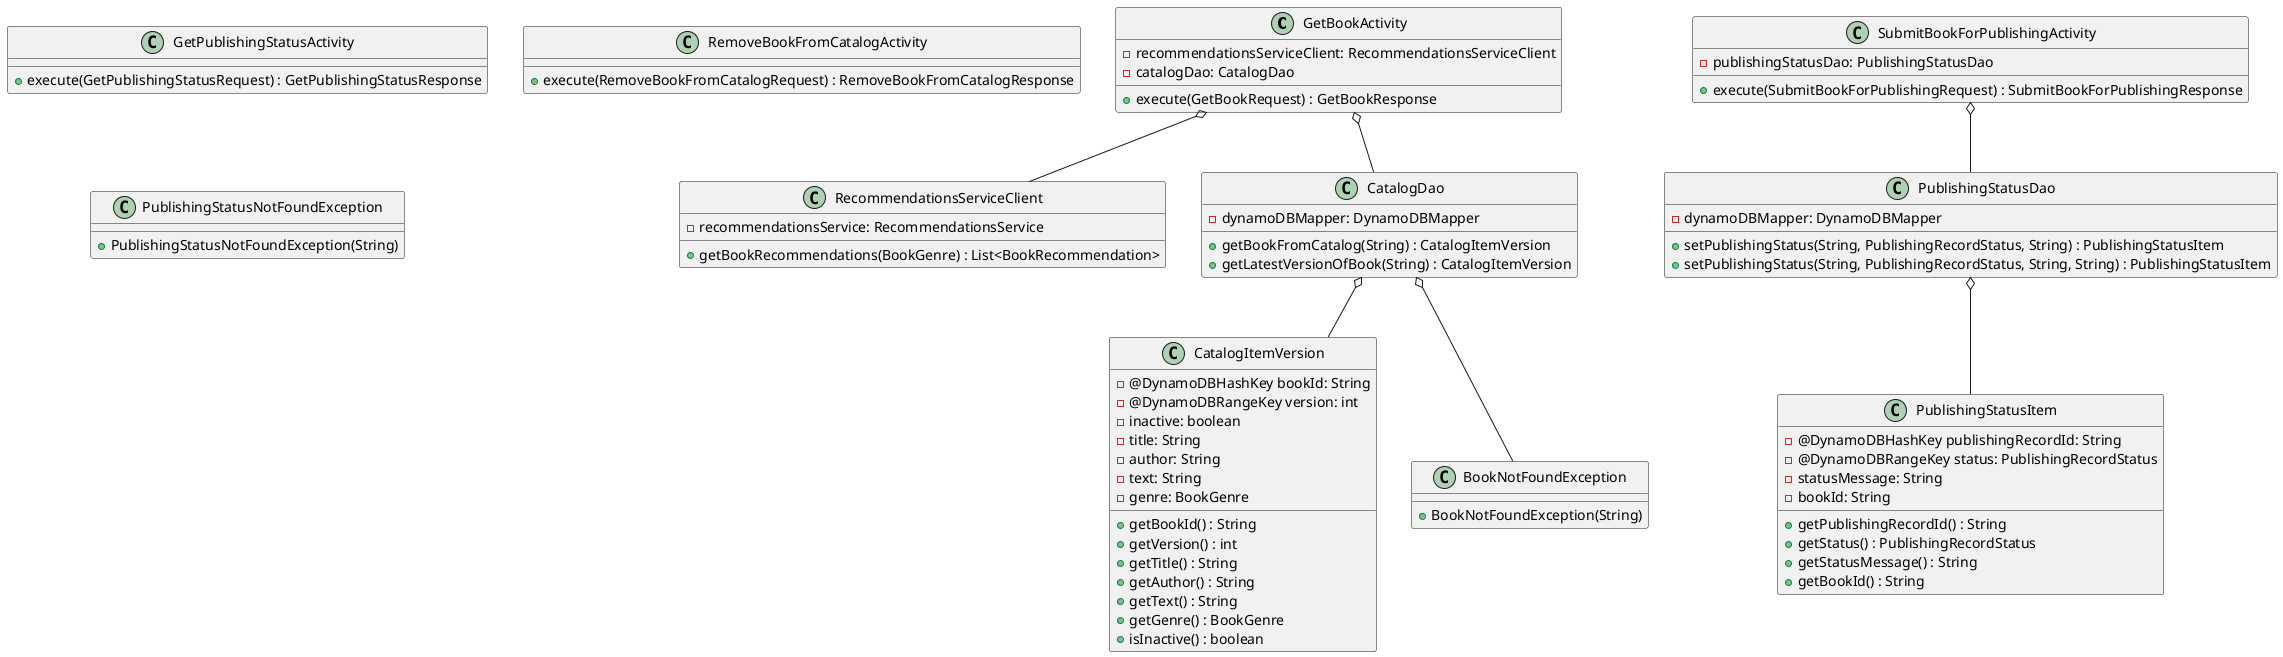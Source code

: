 @startuml

class GetBookActivity {
    -recommendationsServiceClient: RecommendationsServiceClient
    -catalogDao: CatalogDao
    +execute(GetBookRequest) : GetBookResponse
}

class GetPublishingStatusActivity {
    +execute(GetPublishingStatusRequest) : GetPublishingStatusResponse
}

class RemoveBookFromCatalogActivity {
    +execute(RemoveBookFromCatalogRequest) : RemoveBookFromCatalogResponse
}

class SubmitBookForPublishingActivity {
    -publishingStatusDao: PublishingStatusDao
    +execute(SubmitBookForPublishingRequest) : SubmitBookForPublishingResponse
}

class RecommendationsServiceClient {
    -recommendationsService: RecommendationsService
    +getBookRecommendations(BookGenre) : List<BookRecommendation>
}

class CatalogDao {
    -dynamoDBMapper: DynamoDBMapper
    +getBookFromCatalog(String) : CatalogItemVersion
    +getLatestVersionOfBook(String) : CatalogItemVersion
}

class PublishingStatusDao {
    -dynamoDBMapper: DynamoDBMapper
    +setPublishingStatus(String, PublishingRecordStatus, String) : PublishingStatusItem
    +setPublishingStatus(String, PublishingRecordStatus, String, String) : PublishingStatusItem
}

class CatalogItemVersion {
    -@DynamoDBHashKey bookId: String
    -@DynamoDBRangeKey version: int
    -inactive: boolean
    -title: String
    -author: String
    -text: String
    -genre: BookGenre
    +getBookId() : String
    +getVersion() : int
    +getTitle() : String
    +getAuthor() : String
    +getText() : String
    +getGenre() : BookGenre
    +isInactive() : boolean
}

class PublishingStatusItem {
    -@DynamoDBHashKey publishingRecordId: String
    -@DynamoDBRangeKey status: PublishingRecordStatus
    -statusMessage: String
    -bookId: String
    +getPublishingRecordId() : String
    +getStatus() : PublishingRecordStatus
    +getStatusMessage() : String
    +getBookId() : String
}

class BookNotFoundException {
    +BookNotFoundException(String)
}

class PublishingStatusNotFoundException {
    +PublishingStatusNotFoundException(String)
}

GetBookActivity o-- RecommendationsServiceClient
GetBookActivity o-- CatalogDao
CatalogDao o-- CatalogItemVersion
PublishingStatusDao o-- PublishingStatusItem
SubmitBookForPublishingActivity o-- PublishingStatusDao
CatalogDao o-- BookNotFoundException

@enduml
